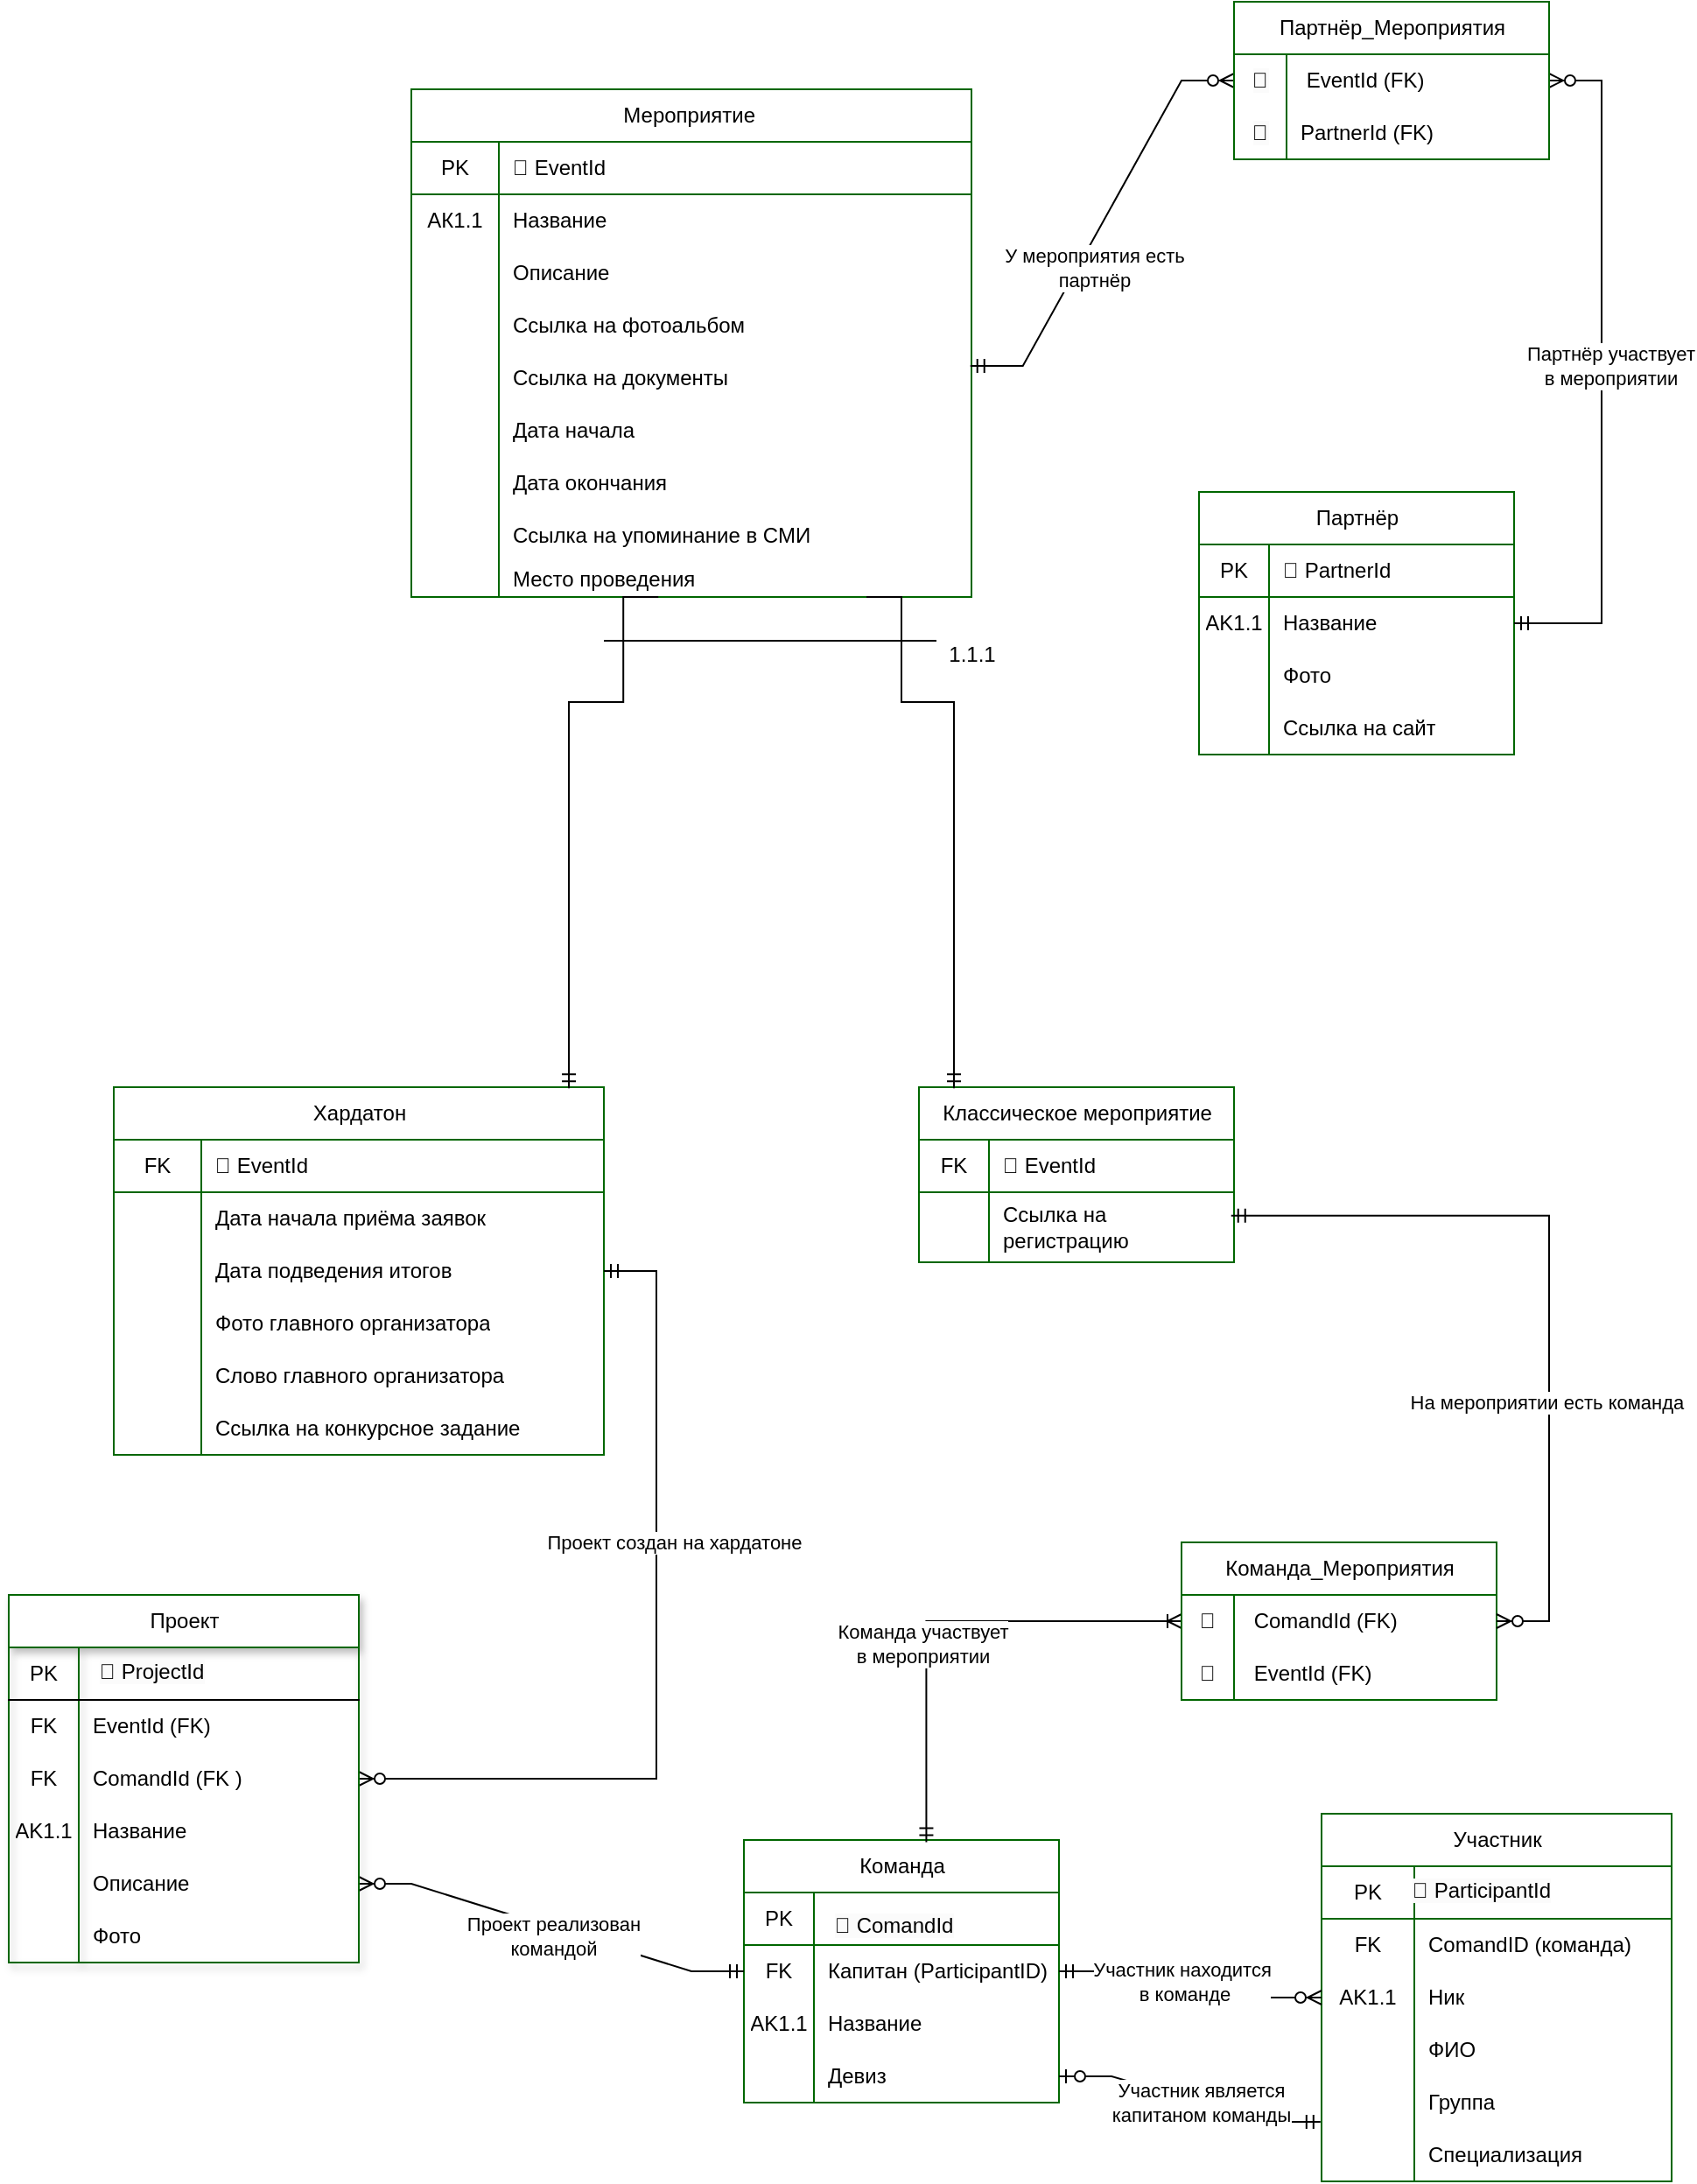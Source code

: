 <mxfile version="22.1.11" type="device">
  <diagram id="aGIFhMdzsM98lvhKbbP2" name="Rel">
    <mxGraphModel dx="2796" dy="2047" grid="1" gridSize="10" guides="1" tooltips="1" connect="1" arrows="1" fold="1" page="1" pageScale="1" pageWidth="827" pageHeight="1169" math="0" shadow="0">
      <root>
        <mxCell id="0" />
        <mxCell id="1" parent="0" />
        <mxCell id="I134rd438eyBnRnEvHKw-1" value="Мероприятие&amp;nbsp;" style="shape=table;startSize=30;container=1;collapsible=1;childLayout=tableLayout;fixedRows=1;rowLines=0;fontStyle=0;align=center;resizeLast=1;html=1;strokeColor=#006600;" parent="1" vertex="1">
          <mxGeometry x="160" y="-440" width="320" height="290" as="geometry">
            <mxRectangle x="190" y="20" width="120" height="30" as="alternateBounds" />
          </mxGeometry>
        </mxCell>
        <mxCell id="I134rd438eyBnRnEvHKw-2" value="" style="shape=tableRow;horizontal=0;startSize=0;swimlaneHead=0;swimlaneBody=0;fillColor=none;collapsible=0;dropTarget=0;points=[[0,0.5],[1,0.5]];portConstraint=eastwest;top=0;left=0;right=0;bottom=1;strokeColor=#006600;fontStyle=0" parent="I134rd438eyBnRnEvHKw-1" vertex="1">
          <mxGeometry y="30" width="320" height="30" as="geometry" />
        </mxCell>
        <mxCell id="I134rd438eyBnRnEvHKw-3" value="&lt;span style=&quot;&quot;&gt;PK&lt;/span&gt;" style="shape=partialRectangle;connectable=0;fillColor=none;top=0;left=0;bottom=0;right=0;fontStyle=0;overflow=hidden;whiteSpace=wrap;html=1;strokeColor=#006600;" parent="I134rd438eyBnRnEvHKw-2" vertex="1">
          <mxGeometry width="50" height="30" as="geometry">
            <mxRectangle width="50" height="30" as="alternateBounds" />
          </mxGeometry>
        </mxCell>
        <mxCell id="I134rd438eyBnRnEvHKw-4" value="" style="shape=partialRectangle;connectable=0;fillColor=none;top=0;left=0;bottom=0;right=0;align=left;spacingLeft=6;fontStyle=4;overflow=hidden;whiteSpace=wrap;html=1;strokeColor=#006600;" parent="I134rd438eyBnRnEvHKw-2" vertex="1">
          <mxGeometry x="50" width="270" height="30" as="geometry">
            <mxRectangle width="270" height="30" as="alternateBounds" />
          </mxGeometry>
        </mxCell>
        <mxCell id="I134rd438eyBnRnEvHKw-5" value="" style="shape=tableRow;horizontal=0;startSize=0;swimlaneHead=0;swimlaneBody=0;fillColor=none;collapsible=0;dropTarget=0;points=[[0,0.5],[1,0.5]];portConstraint=eastwest;top=0;left=0;right=0;bottom=0;strokeColor=#006600;fontStyle=0" parent="I134rd438eyBnRnEvHKw-1" vertex="1">
          <mxGeometry y="60" width="320" height="30" as="geometry" />
        </mxCell>
        <mxCell id="I134rd438eyBnRnEvHKw-6" value="АК1.1" style="shape=partialRectangle;connectable=0;fillColor=none;top=0;left=0;bottom=0;right=0;editable=1;overflow=hidden;whiteSpace=wrap;html=1;strokeColor=#006600;fontStyle=0" parent="I134rd438eyBnRnEvHKw-5" vertex="1">
          <mxGeometry width="50" height="30" as="geometry">
            <mxRectangle width="50" height="30" as="alternateBounds" />
          </mxGeometry>
        </mxCell>
        <mxCell id="I134rd438eyBnRnEvHKw-7" value="Название" style="shape=partialRectangle;connectable=0;fillColor=none;top=0;left=0;bottom=0;right=0;align=left;spacingLeft=6;overflow=hidden;whiteSpace=wrap;html=1;strokeColor=#006600;fontStyle=0" parent="I134rd438eyBnRnEvHKw-5" vertex="1">
          <mxGeometry x="50" width="270" height="30" as="geometry">
            <mxRectangle width="270" height="30" as="alternateBounds" />
          </mxGeometry>
        </mxCell>
        <mxCell id="I134rd438eyBnRnEvHKw-8" value="" style="shape=tableRow;horizontal=0;startSize=0;swimlaneHead=0;swimlaneBody=0;fillColor=none;collapsible=0;dropTarget=0;points=[[0,0.5],[1,0.5]];portConstraint=eastwest;top=0;left=0;right=0;bottom=0;strokeColor=#006600;fontStyle=0" parent="I134rd438eyBnRnEvHKw-1" vertex="1">
          <mxGeometry y="90" width="320" height="30" as="geometry" />
        </mxCell>
        <mxCell id="I134rd438eyBnRnEvHKw-9" value="" style="shape=partialRectangle;connectable=0;fillColor=none;top=0;left=0;bottom=0;right=0;editable=1;overflow=hidden;whiteSpace=wrap;html=1;strokeColor=#006600;fontStyle=0" parent="I134rd438eyBnRnEvHKw-8" vertex="1">
          <mxGeometry width="50" height="30" as="geometry">
            <mxRectangle width="50" height="30" as="alternateBounds" />
          </mxGeometry>
        </mxCell>
        <mxCell id="I134rd438eyBnRnEvHKw-10" value="Описание" style="shape=partialRectangle;connectable=0;fillColor=none;top=0;left=0;bottom=0;right=0;align=left;spacingLeft=6;overflow=hidden;whiteSpace=wrap;html=1;strokeColor=#006600;fontStyle=0" parent="I134rd438eyBnRnEvHKw-8" vertex="1">
          <mxGeometry x="50" width="270" height="30" as="geometry">
            <mxRectangle width="270" height="30" as="alternateBounds" />
          </mxGeometry>
        </mxCell>
        <mxCell id="I134rd438eyBnRnEvHKw-11" value="" style="shape=tableRow;horizontal=0;startSize=0;swimlaneHead=0;swimlaneBody=0;fillColor=none;collapsible=0;dropTarget=0;points=[[0,0.5],[1,0.5]];portConstraint=eastwest;top=0;left=0;right=0;bottom=0;strokeColor=#006600;fontStyle=0" parent="I134rd438eyBnRnEvHKw-1" vertex="1">
          <mxGeometry y="120" width="320" height="30" as="geometry" />
        </mxCell>
        <mxCell id="I134rd438eyBnRnEvHKw-12" value="" style="shape=partialRectangle;connectable=0;fillColor=none;top=0;left=0;bottom=0;right=0;editable=1;overflow=hidden;whiteSpace=wrap;html=1;strokeColor=#006600;fontStyle=0" parent="I134rd438eyBnRnEvHKw-11" vertex="1">
          <mxGeometry width="50" height="30" as="geometry">
            <mxRectangle width="50" height="30" as="alternateBounds" />
          </mxGeometry>
        </mxCell>
        <mxCell id="I134rd438eyBnRnEvHKw-13" value="Ссылка на фотоальбом" style="shape=partialRectangle;connectable=0;fillColor=none;top=0;left=0;bottom=0;right=0;align=left;spacingLeft=6;overflow=hidden;whiteSpace=wrap;html=1;strokeColor=#006600;fontStyle=0" parent="I134rd438eyBnRnEvHKw-11" vertex="1">
          <mxGeometry x="50" width="270" height="30" as="geometry">
            <mxRectangle width="270" height="30" as="alternateBounds" />
          </mxGeometry>
        </mxCell>
        <mxCell id="I134rd438eyBnRnEvHKw-93" value="" style="shape=tableRow;horizontal=0;startSize=0;swimlaneHead=0;swimlaneBody=0;fillColor=none;collapsible=0;dropTarget=0;points=[[0,0.5],[1,0.5]];portConstraint=eastwest;top=0;left=0;right=0;bottom=0;strokeColor=#006600;fontStyle=0" parent="I134rd438eyBnRnEvHKw-1" vertex="1">
          <mxGeometry y="150" width="320" height="30" as="geometry" />
        </mxCell>
        <mxCell id="I134rd438eyBnRnEvHKw-94" value="" style="shape=partialRectangle;connectable=0;fillColor=none;top=0;left=0;bottom=0;right=0;editable=1;overflow=hidden;whiteSpace=wrap;html=1;strokeColor=#006600;fontStyle=0" parent="I134rd438eyBnRnEvHKw-93" vertex="1">
          <mxGeometry width="50" height="30" as="geometry">
            <mxRectangle width="50" height="30" as="alternateBounds" />
          </mxGeometry>
        </mxCell>
        <mxCell id="I134rd438eyBnRnEvHKw-95" value="Ссылка на документы" style="shape=partialRectangle;connectable=0;fillColor=none;top=0;left=0;bottom=0;right=0;align=left;spacingLeft=6;overflow=hidden;whiteSpace=wrap;html=1;strokeColor=#006600;fontStyle=0" parent="I134rd438eyBnRnEvHKw-93" vertex="1">
          <mxGeometry x="50" width="270" height="30" as="geometry">
            <mxRectangle width="270" height="30" as="alternateBounds" />
          </mxGeometry>
        </mxCell>
        <mxCell id="I134rd438eyBnRnEvHKw-96" value="" style="shape=tableRow;horizontal=0;startSize=0;swimlaneHead=0;swimlaneBody=0;fillColor=none;collapsible=0;dropTarget=0;points=[[0,0.5],[1,0.5]];portConstraint=eastwest;top=0;left=0;right=0;bottom=0;strokeColor=#006600;fontStyle=0" parent="I134rd438eyBnRnEvHKw-1" vertex="1">
          <mxGeometry y="180" width="320" height="30" as="geometry" />
        </mxCell>
        <mxCell id="I134rd438eyBnRnEvHKw-97" value="" style="shape=partialRectangle;connectable=0;fillColor=none;top=0;left=0;bottom=0;right=0;editable=1;overflow=hidden;whiteSpace=wrap;html=1;strokeColor=#006600;fontStyle=0" parent="I134rd438eyBnRnEvHKw-96" vertex="1">
          <mxGeometry width="50" height="30" as="geometry">
            <mxRectangle width="50" height="30" as="alternateBounds" />
          </mxGeometry>
        </mxCell>
        <mxCell id="I134rd438eyBnRnEvHKw-98" value="Дата начала" style="shape=partialRectangle;connectable=0;fillColor=none;top=0;left=0;bottom=0;right=0;align=left;spacingLeft=6;overflow=hidden;whiteSpace=wrap;html=1;strokeColor=#006600;fontStyle=0" parent="I134rd438eyBnRnEvHKw-96" vertex="1">
          <mxGeometry x="50" width="270" height="30" as="geometry">
            <mxRectangle width="270" height="30" as="alternateBounds" />
          </mxGeometry>
        </mxCell>
        <mxCell id="I134rd438eyBnRnEvHKw-137" value="" style="shape=tableRow;horizontal=0;startSize=0;swimlaneHead=0;swimlaneBody=0;fillColor=none;collapsible=0;dropTarget=0;points=[[0,0.5],[1,0.5]];portConstraint=eastwest;top=0;left=0;right=0;bottom=0;strokeColor=#006600;fontStyle=0" parent="I134rd438eyBnRnEvHKw-1" vertex="1">
          <mxGeometry y="210" width="320" height="30" as="geometry" />
        </mxCell>
        <mxCell id="I134rd438eyBnRnEvHKw-138" value="" style="shape=partialRectangle;connectable=0;fillColor=none;top=0;left=0;bottom=0;right=0;editable=1;overflow=hidden;whiteSpace=wrap;html=1;strokeColor=#006600;fontStyle=0" parent="I134rd438eyBnRnEvHKw-137" vertex="1">
          <mxGeometry width="50" height="30" as="geometry">
            <mxRectangle width="50" height="30" as="alternateBounds" />
          </mxGeometry>
        </mxCell>
        <mxCell id="I134rd438eyBnRnEvHKw-139" value="Дата окончания" style="shape=partialRectangle;connectable=0;fillColor=none;top=0;left=0;bottom=0;right=0;align=left;spacingLeft=6;overflow=hidden;whiteSpace=wrap;html=1;strokeColor=#006600;fontStyle=0" parent="I134rd438eyBnRnEvHKw-137" vertex="1">
          <mxGeometry x="50" width="270" height="30" as="geometry">
            <mxRectangle width="270" height="30" as="alternateBounds" />
          </mxGeometry>
        </mxCell>
        <mxCell id="I134rd438eyBnRnEvHKw-140" value="" style="shape=tableRow;horizontal=0;startSize=0;swimlaneHead=0;swimlaneBody=0;fillColor=none;collapsible=0;dropTarget=0;points=[[0,0.5],[1,0.5]];portConstraint=eastwest;top=0;left=0;right=0;bottom=0;strokeColor=#006600;fontStyle=0" parent="I134rd438eyBnRnEvHKw-1" vertex="1">
          <mxGeometry y="240" width="320" height="30" as="geometry" />
        </mxCell>
        <mxCell id="I134rd438eyBnRnEvHKw-141" value="" style="shape=partialRectangle;connectable=0;fillColor=none;top=0;left=0;bottom=0;right=0;editable=1;overflow=hidden;whiteSpace=wrap;html=1;strokeColor=#006600;fontStyle=0" parent="I134rd438eyBnRnEvHKw-140" vertex="1">
          <mxGeometry width="50" height="30" as="geometry">
            <mxRectangle width="50" height="30" as="alternateBounds" />
          </mxGeometry>
        </mxCell>
        <mxCell id="I134rd438eyBnRnEvHKw-142" value="Ссылка на упоминание в СМИ" style="shape=partialRectangle;connectable=0;fillColor=none;top=0;left=0;bottom=0;right=0;align=left;spacingLeft=6;overflow=hidden;whiteSpace=wrap;html=1;strokeColor=#006600;fontStyle=0" parent="I134rd438eyBnRnEvHKw-140" vertex="1">
          <mxGeometry x="50" width="270" height="30" as="geometry">
            <mxRectangle width="270" height="30" as="alternateBounds" />
          </mxGeometry>
        </mxCell>
        <mxCell id="I134rd438eyBnRnEvHKw-143" value="" style="shape=tableRow;horizontal=0;startSize=0;swimlaneHead=0;swimlaneBody=0;fillColor=none;collapsible=0;dropTarget=0;points=[[0,0.5],[1,0.5]];portConstraint=eastwest;top=0;left=0;right=0;bottom=0;strokeColor=#006600;fontStyle=0" parent="I134rd438eyBnRnEvHKw-1" vertex="1">
          <mxGeometry y="270" width="320" height="20" as="geometry" />
        </mxCell>
        <mxCell id="I134rd438eyBnRnEvHKw-144" value="" style="shape=partialRectangle;connectable=0;fillColor=none;top=0;left=0;bottom=0;right=0;editable=1;overflow=hidden;whiteSpace=wrap;html=1;strokeColor=#006600;fontStyle=0" parent="I134rd438eyBnRnEvHKw-143" vertex="1">
          <mxGeometry width="50" height="20" as="geometry">
            <mxRectangle width="50" height="20" as="alternateBounds" />
          </mxGeometry>
        </mxCell>
        <mxCell id="I134rd438eyBnRnEvHKw-145" value="Место проведения" style="shape=partialRectangle;connectable=0;fillColor=none;top=0;left=0;bottom=0;right=0;align=left;spacingLeft=6;overflow=hidden;whiteSpace=wrap;html=1;strokeColor=#006600;fontStyle=0" parent="I134rd438eyBnRnEvHKw-143" vertex="1">
          <mxGeometry x="50" width="270" height="20" as="geometry">
            <mxRectangle width="270" height="20" as="alternateBounds" />
          </mxGeometry>
        </mxCell>
        <mxCell id="I134rd438eyBnRnEvHKw-14" value="Партнёр" style="shape=table;startSize=30;container=1;collapsible=1;childLayout=tableLayout;fixedRows=1;rowLines=0;fontStyle=0;align=center;resizeLast=1;html=1;strokeColor=#006600;" parent="1" vertex="1">
          <mxGeometry x="610" y="-210" width="180" height="150" as="geometry" />
        </mxCell>
        <mxCell id="I134rd438eyBnRnEvHKw-15" value="" style="shape=tableRow;horizontal=0;startSize=0;swimlaneHead=0;swimlaneBody=0;fillColor=none;collapsible=0;dropTarget=0;points=[[0,0.5],[1,0.5]];portConstraint=eastwest;top=0;left=0;right=0;bottom=1;strokeColor=#006600;fontStyle=0" parent="I134rd438eyBnRnEvHKw-14" vertex="1">
          <mxGeometry y="30" width="180" height="30" as="geometry" />
        </mxCell>
        <mxCell id="I134rd438eyBnRnEvHKw-16" value="PK" style="shape=partialRectangle;connectable=0;fillColor=none;top=0;left=0;bottom=0;right=0;fontStyle=0;overflow=hidden;whiteSpace=wrap;html=1;strokeColor=#006600;" parent="I134rd438eyBnRnEvHKw-15" vertex="1">
          <mxGeometry width="40" height="30" as="geometry">
            <mxRectangle width="40" height="30" as="alternateBounds" />
          </mxGeometry>
        </mxCell>
        <mxCell id="I134rd438eyBnRnEvHKw-17" value="" style="shape=partialRectangle;connectable=0;fillColor=none;top=0;left=0;bottom=0;right=0;align=left;spacingLeft=6;fontStyle=4;overflow=hidden;whiteSpace=wrap;html=1;strokeColor=#006600;" parent="I134rd438eyBnRnEvHKw-15" vertex="1">
          <mxGeometry x="40" width="140" height="30" as="geometry">
            <mxRectangle width="140" height="30" as="alternateBounds" />
          </mxGeometry>
        </mxCell>
        <mxCell id="I134rd438eyBnRnEvHKw-18" value="" style="shape=tableRow;horizontal=0;startSize=0;swimlaneHead=0;swimlaneBody=0;fillColor=none;collapsible=0;dropTarget=0;points=[[0,0.5],[1,0.5]];portConstraint=eastwest;top=0;left=0;right=0;bottom=0;strokeColor=#006600;fontStyle=0" parent="I134rd438eyBnRnEvHKw-14" vertex="1">
          <mxGeometry y="60" width="180" height="30" as="geometry" />
        </mxCell>
        <mxCell id="I134rd438eyBnRnEvHKw-19" value="AK1.1" style="shape=partialRectangle;connectable=0;fillColor=none;top=0;left=0;bottom=0;right=0;editable=1;overflow=hidden;whiteSpace=wrap;html=1;strokeColor=#006600;fontStyle=0" parent="I134rd438eyBnRnEvHKw-18" vertex="1">
          <mxGeometry width="40" height="30" as="geometry">
            <mxRectangle width="40" height="30" as="alternateBounds" />
          </mxGeometry>
        </mxCell>
        <mxCell id="I134rd438eyBnRnEvHKw-20" value="Название" style="shape=partialRectangle;connectable=0;fillColor=none;top=0;left=0;bottom=0;right=0;align=left;spacingLeft=6;overflow=hidden;whiteSpace=wrap;html=1;strokeColor=#006600;fontStyle=0" parent="I134rd438eyBnRnEvHKw-18" vertex="1">
          <mxGeometry x="40" width="140" height="30" as="geometry">
            <mxRectangle width="140" height="30" as="alternateBounds" />
          </mxGeometry>
        </mxCell>
        <mxCell id="I134rd438eyBnRnEvHKw-21" value="" style="shape=tableRow;horizontal=0;startSize=0;swimlaneHead=0;swimlaneBody=0;fillColor=none;collapsible=0;dropTarget=0;points=[[0,0.5],[1,0.5]];portConstraint=eastwest;top=0;left=0;right=0;bottom=0;strokeColor=#006600;fontStyle=0" parent="I134rd438eyBnRnEvHKw-14" vertex="1">
          <mxGeometry y="90" width="180" height="30" as="geometry" />
        </mxCell>
        <mxCell id="I134rd438eyBnRnEvHKw-22" value="" style="shape=partialRectangle;connectable=0;fillColor=none;top=0;left=0;bottom=0;right=0;editable=1;overflow=hidden;whiteSpace=wrap;html=1;strokeColor=#006600;fontStyle=0" parent="I134rd438eyBnRnEvHKw-21" vertex="1">
          <mxGeometry width="40" height="30" as="geometry">
            <mxRectangle width="40" height="30" as="alternateBounds" />
          </mxGeometry>
        </mxCell>
        <mxCell id="I134rd438eyBnRnEvHKw-23" value="Фото" style="shape=partialRectangle;connectable=0;fillColor=none;top=0;left=0;bottom=0;right=0;align=left;spacingLeft=6;overflow=hidden;whiteSpace=wrap;html=1;strokeColor=#006600;fontStyle=0" parent="I134rd438eyBnRnEvHKw-21" vertex="1">
          <mxGeometry x="40" width="140" height="30" as="geometry">
            <mxRectangle width="140" height="30" as="alternateBounds" />
          </mxGeometry>
        </mxCell>
        <mxCell id="I134rd438eyBnRnEvHKw-24" value="" style="shape=tableRow;horizontal=0;startSize=0;swimlaneHead=0;swimlaneBody=0;fillColor=none;collapsible=0;dropTarget=0;points=[[0,0.5],[1,0.5]];portConstraint=eastwest;top=0;left=0;right=0;bottom=0;strokeColor=#006600;fontStyle=0" parent="I134rd438eyBnRnEvHKw-14" vertex="1">
          <mxGeometry y="120" width="180" height="30" as="geometry" />
        </mxCell>
        <mxCell id="I134rd438eyBnRnEvHKw-25" value="" style="shape=partialRectangle;connectable=0;fillColor=none;top=0;left=0;bottom=0;right=0;editable=1;overflow=hidden;whiteSpace=wrap;html=1;strokeColor=#006600;fontStyle=0" parent="I134rd438eyBnRnEvHKw-24" vertex="1">
          <mxGeometry width="40" height="30" as="geometry">
            <mxRectangle width="40" height="30" as="alternateBounds" />
          </mxGeometry>
        </mxCell>
        <mxCell id="I134rd438eyBnRnEvHKw-26" value="Ссылка на сайт" style="shape=partialRectangle;connectable=0;fillColor=none;top=0;left=0;bottom=0;right=0;align=left;spacingLeft=6;overflow=hidden;whiteSpace=wrap;html=1;strokeColor=#006600;fontStyle=0" parent="I134rd438eyBnRnEvHKw-24" vertex="1">
          <mxGeometry x="40" width="140" height="30" as="geometry">
            <mxRectangle width="140" height="30" as="alternateBounds" />
          </mxGeometry>
        </mxCell>
        <mxCell id="I134rd438eyBnRnEvHKw-27" value="Хардатон" style="shape=table;startSize=30;container=1;collapsible=1;childLayout=tableLayout;fixedRows=1;rowLines=0;fontStyle=0;align=center;resizeLast=1;html=1;strokeColor=#006600;" parent="1" vertex="1">
          <mxGeometry x="-10" y="130" width="280" height="210" as="geometry" />
        </mxCell>
        <mxCell id="I134rd438eyBnRnEvHKw-28" value="" style="shape=tableRow;horizontal=0;startSize=0;swimlaneHead=0;swimlaneBody=0;fillColor=none;collapsible=0;dropTarget=0;points=[[0,0.5],[1,0.5]];portConstraint=eastwest;top=0;left=0;right=0;bottom=1;strokeColor=#006600;fontStyle=0" parent="I134rd438eyBnRnEvHKw-27" vertex="1">
          <mxGeometry y="30" width="280" height="30" as="geometry" />
        </mxCell>
        <mxCell id="I134rd438eyBnRnEvHKw-29" value="FK" style="shape=partialRectangle;connectable=0;fillColor=none;top=0;left=0;bottom=0;right=0;fontStyle=0;overflow=hidden;whiteSpace=wrap;html=1;strokeColor=#006600;" parent="I134rd438eyBnRnEvHKw-28" vertex="1">
          <mxGeometry width="50" height="30" as="geometry">
            <mxRectangle width="50" height="30" as="alternateBounds" />
          </mxGeometry>
        </mxCell>
        <mxCell id="I134rd438eyBnRnEvHKw-30" value="" style="shape=partialRectangle;connectable=0;fillColor=none;top=0;left=0;bottom=0;right=0;align=left;spacingLeft=6;fontStyle=4;overflow=hidden;whiteSpace=wrap;html=1;strokeColor=#006600;" parent="I134rd438eyBnRnEvHKw-28" vertex="1">
          <mxGeometry x="50" width="230" height="30" as="geometry">
            <mxRectangle width="230" height="30" as="alternateBounds" />
          </mxGeometry>
        </mxCell>
        <mxCell id="I134rd438eyBnRnEvHKw-34" value="" style="shape=tableRow;horizontal=0;startSize=0;swimlaneHead=0;swimlaneBody=0;fillColor=none;collapsible=0;dropTarget=0;points=[[0,0.5],[1,0.5]];portConstraint=eastwest;top=0;left=0;right=0;bottom=0;strokeColor=#006600;fontStyle=0" parent="I134rd438eyBnRnEvHKw-27" vertex="1">
          <mxGeometry y="60" width="280" height="30" as="geometry" />
        </mxCell>
        <mxCell id="I134rd438eyBnRnEvHKw-35" value="" style="shape=partialRectangle;connectable=0;fillColor=none;top=0;left=0;bottom=0;right=0;editable=1;overflow=hidden;whiteSpace=wrap;html=1;strokeColor=#006600;fontStyle=0" parent="I134rd438eyBnRnEvHKw-34" vertex="1">
          <mxGeometry width="50" height="30" as="geometry">
            <mxRectangle width="50" height="30" as="alternateBounds" />
          </mxGeometry>
        </mxCell>
        <mxCell id="I134rd438eyBnRnEvHKw-36" value="Дата начала приёма заявок" style="shape=partialRectangle;connectable=0;fillColor=none;top=0;left=0;bottom=0;right=0;align=left;spacingLeft=6;overflow=hidden;whiteSpace=wrap;html=1;strokeColor=#006600;fontStyle=0" parent="I134rd438eyBnRnEvHKw-34" vertex="1">
          <mxGeometry x="50" width="230" height="30" as="geometry">
            <mxRectangle width="230" height="30" as="alternateBounds" />
          </mxGeometry>
        </mxCell>
        <mxCell id="I134rd438eyBnRnEvHKw-37" value="" style="shape=tableRow;horizontal=0;startSize=0;swimlaneHead=0;swimlaneBody=0;fillColor=none;collapsible=0;dropTarget=0;points=[[0,0.5],[1,0.5]];portConstraint=eastwest;top=0;left=0;right=0;bottom=0;strokeColor=#006600;fontStyle=0" parent="I134rd438eyBnRnEvHKw-27" vertex="1">
          <mxGeometry y="90" width="280" height="30" as="geometry" />
        </mxCell>
        <mxCell id="I134rd438eyBnRnEvHKw-38" value="" style="shape=partialRectangle;connectable=0;fillColor=none;top=0;left=0;bottom=0;right=0;editable=1;overflow=hidden;whiteSpace=wrap;html=1;strokeColor=#006600;fontStyle=0" parent="I134rd438eyBnRnEvHKw-37" vertex="1">
          <mxGeometry width="50" height="30" as="geometry">
            <mxRectangle width="50" height="30" as="alternateBounds" />
          </mxGeometry>
        </mxCell>
        <mxCell id="I134rd438eyBnRnEvHKw-39" value="Дата подведения итогов" style="shape=partialRectangle;connectable=0;fillColor=none;top=0;left=0;bottom=0;right=0;align=left;spacingLeft=6;overflow=hidden;whiteSpace=wrap;html=1;strokeColor=#006600;fontStyle=0" parent="I134rd438eyBnRnEvHKw-37" vertex="1">
          <mxGeometry x="50" width="230" height="30" as="geometry">
            <mxRectangle width="230" height="30" as="alternateBounds" />
          </mxGeometry>
        </mxCell>
        <mxCell id="I134rd438eyBnRnEvHKw-146" value="" style="shape=tableRow;horizontal=0;startSize=0;swimlaneHead=0;swimlaneBody=0;fillColor=none;collapsible=0;dropTarget=0;points=[[0,0.5],[1,0.5]];portConstraint=eastwest;top=0;left=0;right=0;bottom=0;strokeColor=#006600;fontStyle=0" parent="I134rd438eyBnRnEvHKw-27" vertex="1">
          <mxGeometry y="120" width="280" height="30" as="geometry" />
        </mxCell>
        <mxCell id="I134rd438eyBnRnEvHKw-147" value="" style="shape=partialRectangle;connectable=0;fillColor=none;top=0;left=0;bottom=0;right=0;editable=1;overflow=hidden;whiteSpace=wrap;html=1;strokeColor=#006600;fontStyle=0" parent="I134rd438eyBnRnEvHKw-146" vertex="1">
          <mxGeometry width="50" height="30" as="geometry">
            <mxRectangle width="50" height="30" as="alternateBounds" />
          </mxGeometry>
        </mxCell>
        <mxCell id="I134rd438eyBnRnEvHKw-148" value="Фото главного организатора" style="shape=partialRectangle;connectable=0;fillColor=none;top=0;left=0;bottom=0;right=0;align=left;spacingLeft=6;overflow=hidden;whiteSpace=wrap;html=1;strokeColor=#006600;fontStyle=0" parent="I134rd438eyBnRnEvHKw-146" vertex="1">
          <mxGeometry x="50" width="230" height="30" as="geometry">
            <mxRectangle width="230" height="30" as="alternateBounds" />
          </mxGeometry>
        </mxCell>
        <mxCell id="I134rd438eyBnRnEvHKw-149" value="" style="shape=tableRow;horizontal=0;startSize=0;swimlaneHead=0;swimlaneBody=0;fillColor=none;collapsible=0;dropTarget=0;points=[[0,0.5],[1,0.5]];portConstraint=eastwest;top=0;left=0;right=0;bottom=0;strokeColor=#006600;fontStyle=0" parent="I134rd438eyBnRnEvHKw-27" vertex="1">
          <mxGeometry y="150" width="280" height="30" as="geometry" />
        </mxCell>
        <mxCell id="I134rd438eyBnRnEvHKw-150" value="" style="shape=partialRectangle;connectable=0;fillColor=none;top=0;left=0;bottom=0;right=0;editable=1;overflow=hidden;whiteSpace=wrap;html=1;strokeColor=#006600;fontStyle=0" parent="I134rd438eyBnRnEvHKw-149" vertex="1">
          <mxGeometry width="50" height="30" as="geometry">
            <mxRectangle width="50" height="30" as="alternateBounds" />
          </mxGeometry>
        </mxCell>
        <mxCell id="I134rd438eyBnRnEvHKw-151" value="Слово главного организатора" style="shape=partialRectangle;connectable=0;fillColor=none;top=0;left=0;bottom=0;right=0;align=left;spacingLeft=6;overflow=hidden;whiteSpace=wrap;html=1;strokeColor=#006600;fontStyle=0" parent="I134rd438eyBnRnEvHKw-149" vertex="1">
          <mxGeometry x="50" width="230" height="30" as="geometry">
            <mxRectangle width="230" height="30" as="alternateBounds" />
          </mxGeometry>
        </mxCell>
        <mxCell id="I134rd438eyBnRnEvHKw-171" value="" style="shape=tableRow;horizontal=0;startSize=0;swimlaneHead=0;swimlaneBody=0;fillColor=none;collapsible=0;dropTarget=0;points=[[0,0.5],[1,0.5]];portConstraint=eastwest;top=0;left=0;right=0;bottom=0;strokeColor=#006600;fontStyle=0" parent="I134rd438eyBnRnEvHKw-27" vertex="1">
          <mxGeometry y="180" width="280" height="30" as="geometry" />
        </mxCell>
        <mxCell id="I134rd438eyBnRnEvHKw-172" value="" style="shape=partialRectangle;connectable=0;fillColor=none;top=0;left=0;bottom=0;right=0;editable=1;overflow=hidden;whiteSpace=wrap;html=1;strokeColor=#006600;fontStyle=0" parent="I134rd438eyBnRnEvHKw-171" vertex="1">
          <mxGeometry width="50" height="30" as="geometry">
            <mxRectangle width="50" height="30" as="alternateBounds" />
          </mxGeometry>
        </mxCell>
        <mxCell id="I134rd438eyBnRnEvHKw-173" value="Ссылка на конкурсное задание&amp;nbsp;" style="shape=partialRectangle;connectable=0;fillColor=none;top=0;left=0;bottom=0;right=0;align=left;spacingLeft=6;overflow=hidden;whiteSpace=wrap;html=1;strokeColor=#006600;fontStyle=0" parent="I134rd438eyBnRnEvHKw-171" vertex="1">
          <mxGeometry x="50" width="230" height="30" as="geometry">
            <mxRectangle width="230" height="30" as="alternateBounds" />
          </mxGeometry>
        </mxCell>
        <mxCell id="I134rd438eyBnRnEvHKw-53" value="Команда" style="shape=table;startSize=30;container=1;collapsible=1;childLayout=tableLayout;fixedRows=1;rowLines=0;fontStyle=0;align=center;resizeLast=1;html=1;strokeColor=#006600;" parent="1" vertex="1">
          <mxGeometry x="350" y="560" width="180" height="150" as="geometry" />
        </mxCell>
        <mxCell id="I134rd438eyBnRnEvHKw-54" value="" style="shape=tableRow;horizontal=0;startSize=0;swimlaneHead=0;swimlaneBody=0;fillColor=none;collapsible=0;dropTarget=0;points=[[0,0.5],[1,0.5]];portConstraint=eastwest;top=0;left=0;right=0;bottom=1;strokeColor=#006600;fontStyle=0" parent="I134rd438eyBnRnEvHKw-53" vertex="1">
          <mxGeometry y="30" width="180" height="30" as="geometry" />
        </mxCell>
        <mxCell id="I134rd438eyBnRnEvHKw-55" value="PK" style="shape=partialRectangle;connectable=0;fillColor=none;top=0;left=0;bottom=0;right=0;fontStyle=0;overflow=hidden;whiteSpace=wrap;html=1;strokeColor=#006600;" parent="I134rd438eyBnRnEvHKw-54" vertex="1">
          <mxGeometry width="40" height="30" as="geometry">
            <mxRectangle width="40" height="30" as="alternateBounds" />
          </mxGeometry>
        </mxCell>
        <mxCell id="I134rd438eyBnRnEvHKw-56" value="" style="shape=partialRectangle;connectable=0;fillColor=none;top=0;left=0;bottom=0;right=0;align=left;spacingLeft=6;fontStyle=4;overflow=hidden;whiteSpace=wrap;html=1;strokeColor=#006600;" parent="I134rd438eyBnRnEvHKw-54" vertex="1">
          <mxGeometry x="40" width="140" height="30" as="geometry">
            <mxRectangle width="140" height="30" as="alternateBounds" />
          </mxGeometry>
        </mxCell>
        <mxCell id="I134rd438eyBnRnEvHKw-60" value="" style="shape=tableRow;horizontal=0;startSize=0;swimlaneHead=0;swimlaneBody=0;fillColor=none;collapsible=0;dropTarget=0;points=[[0,0.5],[1,0.5]];portConstraint=eastwest;top=0;left=0;right=0;bottom=0;strokeColor=#006600;fontStyle=0" parent="I134rd438eyBnRnEvHKw-53" vertex="1">
          <mxGeometry y="60" width="180" height="30" as="geometry" />
        </mxCell>
        <mxCell id="I134rd438eyBnRnEvHKw-61" value="&lt;span&gt;FK&lt;/span&gt;" style="shape=partialRectangle;connectable=0;fillColor=none;top=0;left=0;bottom=0;right=0;editable=1;overflow=hidden;whiteSpace=wrap;html=1;strokeColor=#006600;fontStyle=0" parent="I134rd438eyBnRnEvHKw-60" vertex="1">
          <mxGeometry width="40" height="30" as="geometry">
            <mxRectangle width="40" height="30" as="alternateBounds" />
          </mxGeometry>
        </mxCell>
        <mxCell id="I134rd438eyBnRnEvHKw-62" value="Капитан (ParticipantID)" style="shape=partialRectangle;connectable=0;fillColor=none;top=0;left=0;bottom=0;right=0;align=left;spacingLeft=6;overflow=hidden;whiteSpace=wrap;html=1;strokeColor=#006600;fontStyle=0" parent="I134rd438eyBnRnEvHKw-60" vertex="1">
          <mxGeometry x="40" width="140" height="30" as="geometry">
            <mxRectangle width="140" height="30" as="alternateBounds" />
          </mxGeometry>
        </mxCell>
        <mxCell id="I134rd438eyBnRnEvHKw-57" value="" style="shape=tableRow;horizontal=0;startSize=0;swimlaneHead=0;swimlaneBody=0;fillColor=none;collapsible=0;dropTarget=0;points=[[0,0.5],[1,0.5]];portConstraint=eastwest;top=0;left=0;right=0;bottom=0;strokeColor=#006600;fontStyle=0" parent="I134rd438eyBnRnEvHKw-53" vertex="1">
          <mxGeometry y="90" width="180" height="30" as="geometry" />
        </mxCell>
        <mxCell id="I134rd438eyBnRnEvHKw-58" value="AK1.1" style="shape=partialRectangle;connectable=0;fillColor=none;top=0;left=0;bottom=0;right=0;editable=1;overflow=hidden;whiteSpace=wrap;html=1;strokeColor=#006600;fontStyle=0" parent="I134rd438eyBnRnEvHKw-57" vertex="1">
          <mxGeometry width="40" height="30" as="geometry">
            <mxRectangle width="40" height="30" as="alternateBounds" />
          </mxGeometry>
        </mxCell>
        <mxCell id="I134rd438eyBnRnEvHKw-59" value="Название" style="shape=partialRectangle;connectable=0;fillColor=none;top=0;left=0;bottom=0;right=0;align=left;spacingLeft=6;overflow=hidden;whiteSpace=wrap;html=1;strokeColor=#006600;fontStyle=0" parent="I134rd438eyBnRnEvHKw-57" vertex="1">
          <mxGeometry x="40" width="140" height="30" as="geometry">
            <mxRectangle width="140" height="30" as="alternateBounds" />
          </mxGeometry>
        </mxCell>
        <mxCell id="I134rd438eyBnRnEvHKw-63" value="" style="shape=tableRow;horizontal=0;startSize=0;swimlaneHead=0;swimlaneBody=0;fillColor=none;collapsible=0;dropTarget=0;points=[[0,0.5],[1,0.5]];portConstraint=eastwest;top=0;left=0;right=0;bottom=0;strokeColor=#006600;fontStyle=0" parent="I134rd438eyBnRnEvHKw-53" vertex="1">
          <mxGeometry y="120" width="180" height="30" as="geometry" />
        </mxCell>
        <mxCell id="I134rd438eyBnRnEvHKw-64" value="" style="shape=partialRectangle;connectable=0;fillColor=none;top=0;left=0;bottom=0;right=0;editable=1;overflow=hidden;whiteSpace=wrap;html=1;strokeColor=#006600;fontStyle=0" parent="I134rd438eyBnRnEvHKw-63" vertex="1">
          <mxGeometry width="40" height="30" as="geometry">
            <mxRectangle width="40" height="30" as="alternateBounds" />
          </mxGeometry>
        </mxCell>
        <mxCell id="I134rd438eyBnRnEvHKw-65" value="Девиз" style="shape=partialRectangle;connectable=0;fillColor=none;top=0;left=0;bottom=0;right=0;align=left;spacingLeft=6;overflow=hidden;whiteSpace=wrap;html=1;strokeColor=#006600;fontStyle=0" parent="I134rd438eyBnRnEvHKw-63" vertex="1">
          <mxGeometry x="40" width="140" height="30" as="geometry">
            <mxRectangle width="140" height="30" as="alternateBounds" />
          </mxGeometry>
        </mxCell>
        <mxCell id="I134rd438eyBnRnEvHKw-66" value="Участник" style="shape=table;startSize=30;container=1;collapsible=1;childLayout=tableLayout;fixedRows=1;rowLines=0;fontStyle=0;align=center;resizeLast=1;html=1;strokeColor=#006600;" parent="1" vertex="1">
          <mxGeometry x="680" y="545" width="200" height="210" as="geometry" />
        </mxCell>
        <mxCell id="I134rd438eyBnRnEvHKw-67" value="" style="shape=tableRow;horizontal=0;startSize=0;swimlaneHead=0;swimlaneBody=0;fillColor=none;collapsible=0;dropTarget=0;points=[[0,0.5],[1,0.5]];portConstraint=eastwest;top=0;left=0;right=0;bottom=1;strokeColor=#006600;fontStyle=0" parent="I134rd438eyBnRnEvHKw-66" vertex="1">
          <mxGeometry y="30" width="200" height="30" as="geometry" />
        </mxCell>
        <mxCell id="I134rd438eyBnRnEvHKw-68" value="PK" style="shape=partialRectangle;connectable=0;fillColor=none;top=0;left=0;bottom=0;right=0;fontStyle=0;overflow=hidden;whiteSpace=wrap;html=1;strokeColor=#006600;" parent="I134rd438eyBnRnEvHKw-67" vertex="1">
          <mxGeometry width="53" height="30" as="geometry">
            <mxRectangle width="53" height="30" as="alternateBounds" />
          </mxGeometry>
        </mxCell>
        <mxCell id="I134rd438eyBnRnEvHKw-69" value="" style="shape=partialRectangle;connectable=0;fillColor=none;top=0;left=0;bottom=0;right=0;align=left;spacingLeft=6;fontStyle=4;overflow=hidden;whiteSpace=wrap;html=1;strokeColor=#006600;" parent="I134rd438eyBnRnEvHKw-67" vertex="1">
          <mxGeometry x="53" width="147" height="30" as="geometry">
            <mxRectangle width="147" height="30" as="alternateBounds" />
          </mxGeometry>
        </mxCell>
        <mxCell id="I134rd438eyBnRnEvHKw-70" value="" style="shape=tableRow;horizontal=0;startSize=0;swimlaneHead=0;swimlaneBody=0;fillColor=none;collapsible=0;dropTarget=0;points=[[0,0.5],[1,0.5]];portConstraint=eastwest;top=0;left=0;right=0;bottom=0;strokeColor=#006600;fontStyle=0" parent="I134rd438eyBnRnEvHKw-66" vertex="1">
          <mxGeometry y="60" width="200" height="30" as="geometry" />
        </mxCell>
        <mxCell id="I134rd438eyBnRnEvHKw-71" value="&lt;span&gt;FK&lt;/span&gt;" style="shape=partialRectangle;connectable=0;fillColor=none;top=0;left=0;bottom=0;right=0;editable=1;overflow=hidden;whiteSpace=wrap;html=1;strokeColor=#006600;fontStyle=0" parent="I134rd438eyBnRnEvHKw-70" vertex="1">
          <mxGeometry width="53" height="30" as="geometry">
            <mxRectangle width="53" height="30" as="alternateBounds" />
          </mxGeometry>
        </mxCell>
        <mxCell id="I134rd438eyBnRnEvHKw-72" value="ComandID (команда)" style="shape=partialRectangle;connectable=0;fillColor=none;top=0;left=0;bottom=0;right=0;align=left;spacingLeft=6;overflow=hidden;whiteSpace=wrap;html=1;strokeColor=#006600;fontStyle=0" parent="I134rd438eyBnRnEvHKw-70" vertex="1">
          <mxGeometry x="53" width="147" height="30" as="geometry">
            <mxRectangle width="147" height="30" as="alternateBounds" />
          </mxGeometry>
        </mxCell>
        <mxCell id="I134rd438eyBnRnEvHKw-228" value="" style="shape=tableRow;horizontal=0;startSize=0;swimlaneHead=0;swimlaneBody=0;fillColor=none;collapsible=0;dropTarget=0;points=[[0,0.5],[1,0.5]];portConstraint=eastwest;top=0;left=0;right=0;bottom=0;strokeColor=#006600;fontStyle=0" parent="I134rd438eyBnRnEvHKw-66" vertex="1">
          <mxGeometry y="90" width="200" height="30" as="geometry" />
        </mxCell>
        <mxCell id="I134rd438eyBnRnEvHKw-229" value="AK1.1" style="shape=partialRectangle;connectable=0;fillColor=none;top=0;left=0;bottom=0;right=0;editable=1;overflow=hidden;whiteSpace=wrap;html=1;strokeColor=#006600;fontStyle=0" parent="I134rd438eyBnRnEvHKw-228" vertex="1">
          <mxGeometry width="53" height="30" as="geometry">
            <mxRectangle width="53" height="30" as="alternateBounds" />
          </mxGeometry>
        </mxCell>
        <mxCell id="I134rd438eyBnRnEvHKw-230" value="Ник" style="shape=partialRectangle;connectable=0;fillColor=none;top=0;left=0;bottom=0;right=0;align=left;spacingLeft=6;overflow=hidden;whiteSpace=wrap;html=1;strokeColor=#006600;fontStyle=0" parent="I134rd438eyBnRnEvHKw-228" vertex="1">
          <mxGeometry x="53" width="147" height="30" as="geometry">
            <mxRectangle width="147" height="30" as="alternateBounds" />
          </mxGeometry>
        </mxCell>
        <mxCell id="I134rd438eyBnRnEvHKw-73" value="" style="shape=tableRow;horizontal=0;startSize=0;swimlaneHead=0;swimlaneBody=0;fillColor=none;collapsible=0;dropTarget=0;points=[[0,0.5],[1,0.5]];portConstraint=eastwest;top=0;left=0;right=0;bottom=0;strokeColor=#006600;fontStyle=0" parent="I134rd438eyBnRnEvHKw-66" vertex="1">
          <mxGeometry y="120" width="200" height="30" as="geometry" />
        </mxCell>
        <mxCell id="I134rd438eyBnRnEvHKw-74" value="" style="shape=partialRectangle;connectable=0;fillColor=none;top=0;left=0;bottom=0;right=0;editable=1;overflow=hidden;whiteSpace=wrap;html=1;strokeColor=#006600;fontStyle=0" parent="I134rd438eyBnRnEvHKw-73" vertex="1">
          <mxGeometry width="53" height="30" as="geometry">
            <mxRectangle width="53" height="30" as="alternateBounds" />
          </mxGeometry>
        </mxCell>
        <mxCell id="I134rd438eyBnRnEvHKw-75" value="ФИО" style="shape=partialRectangle;connectable=0;fillColor=none;top=0;left=0;bottom=0;right=0;align=left;spacingLeft=6;overflow=hidden;whiteSpace=wrap;html=1;strokeColor=#006600;fontStyle=0" parent="I134rd438eyBnRnEvHKw-73" vertex="1">
          <mxGeometry x="53" width="147" height="30" as="geometry">
            <mxRectangle width="147" height="30" as="alternateBounds" />
          </mxGeometry>
        </mxCell>
        <mxCell id="I134rd438eyBnRnEvHKw-76" value="" style="shape=tableRow;horizontal=0;startSize=0;swimlaneHead=0;swimlaneBody=0;fillColor=none;collapsible=0;dropTarget=0;points=[[0,0.5],[1,0.5]];portConstraint=eastwest;top=0;left=0;right=0;bottom=0;strokeColor=#006600;fontStyle=0" parent="I134rd438eyBnRnEvHKw-66" vertex="1">
          <mxGeometry y="150" width="200" height="30" as="geometry" />
        </mxCell>
        <mxCell id="I134rd438eyBnRnEvHKw-77" value="" style="shape=partialRectangle;connectable=0;fillColor=none;top=0;left=0;bottom=0;right=0;editable=1;overflow=hidden;whiteSpace=wrap;html=1;strokeColor=#006600;fontStyle=0" parent="I134rd438eyBnRnEvHKw-76" vertex="1">
          <mxGeometry width="53" height="30" as="geometry">
            <mxRectangle width="53" height="30" as="alternateBounds" />
          </mxGeometry>
        </mxCell>
        <mxCell id="I134rd438eyBnRnEvHKw-78" value="Группа" style="shape=partialRectangle;connectable=0;fillColor=none;top=0;left=0;bottom=0;right=0;align=left;spacingLeft=6;overflow=hidden;whiteSpace=wrap;html=1;strokeColor=#006600;fontStyle=0" parent="I134rd438eyBnRnEvHKw-76" vertex="1">
          <mxGeometry x="53" width="147" height="30" as="geometry">
            <mxRectangle width="147" height="30" as="alternateBounds" />
          </mxGeometry>
        </mxCell>
        <mxCell id="I134rd438eyBnRnEvHKw-177" value="" style="shape=tableRow;horizontal=0;startSize=0;swimlaneHead=0;swimlaneBody=0;fillColor=none;collapsible=0;dropTarget=0;points=[[0,0.5],[1,0.5]];portConstraint=eastwest;top=0;left=0;right=0;bottom=0;strokeColor=#006600;fontStyle=0" parent="I134rd438eyBnRnEvHKw-66" vertex="1">
          <mxGeometry y="180" width="200" height="30" as="geometry" />
        </mxCell>
        <mxCell id="I134rd438eyBnRnEvHKw-178" value="" style="shape=partialRectangle;connectable=0;fillColor=none;top=0;left=0;bottom=0;right=0;editable=1;overflow=hidden;whiteSpace=wrap;html=1;strokeColor=#006600;fontStyle=0" parent="I134rd438eyBnRnEvHKw-177" vertex="1">
          <mxGeometry width="53" height="30" as="geometry">
            <mxRectangle width="53" height="30" as="alternateBounds" />
          </mxGeometry>
        </mxCell>
        <mxCell id="I134rd438eyBnRnEvHKw-179" value="Специализация" style="shape=partialRectangle;connectable=0;fillColor=none;top=0;left=0;bottom=0;right=0;align=left;spacingLeft=6;overflow=hidden;whiteSpace=wrap;html=1;strokeColor=#006600;fontStyle=0" parent="I134rd438eyBnRnEvHKw-177" vertex="1">
          <mxGeometry x="53" width="147" height="30" as="geometry">
            <mxRectangle width="147" height="30" as="alternateBounds" />
          </mxGeometry>
        </mxCell>
        <mxCell id="I134rd438eyBnRnEvHKw-40" value="Классическое мероприятие" style="shape=table;startSize=30;container=1;collapsible=1;childLayout=tableLayout;fixedRows=1;rowLines=0;fontStyle=0;align=center;resizeLast=1;html=1;strokeColor=#006600;" parent="1" vertex="1">
          <mxGeometry x="450" y="130" width="180" height="100" as="geometry" />
        </mxCell>
        <mxCell id="I134rd438eyBnRnEvHKw-41" value="" style="shape=tableRow;horizontal=0;startSize=0;swimlaneHead=0;swimlaneBody=0;fillColor=none;collapsible=0;dropTarget=0;points=[[0,0.5],[1,0.5]];portConstraint=eastwest;top=0;left=0;right=0;bottom=1;strokeColor=#006600;fontStyle=0" parent="I134rd438eyBnRnEvHKw-40" vertex="1">
          <mxGeometry y="30" width="180" height="30" as="geometry" />
        </mxCell>
        <mxCell id="I134rd438eyBnRnEvHKw-42" value="FK" style="shape=partialRectangle;connectable=0;fillColor=none;top=0;left=0;bottom=0;right=0;fontStyle=0;overflow=hidden;whiteSpace=wrap;html=1;strokeColor=#006600;" parent="I134rd438eyBnRnEvHKw-41" vertex="1">
          <mxGeometry width="40" height="30" as="geometry">
            <mxRectangle width="40" height="30" as="alternateBounds" />
          </mxGeometry>
        </mxCell>
        <mxCell id="I134rd438eyBnRnEvHKw-43" value="" style="shape=partialRectangle;connectable=0;fillColor=none;top=0;left=0;bottom=0;right=0;align=left;spacingLeft=6;fontStyle=4;overflow=hidden;whiteSpace=wrap;html=1;strokeColor=#006600;" parent="I134rd438eyBnRnEvHKw-41" vertex="1">
          <mxGeometry x="40" width="140" height="30" as="geometry">
            <mxRectangle width="140" height="30" as="alternateBounds" />
          </mxGeometry>
        </mxCell>
        <mxCell id="I134rd438eyBnRnEvHKw-47" value="" style="shape=tableRow;horizontal=0;startSize=0;swimlaneHead=0;swimlaneBody=0;fillColor=none;collapsible=0;dropTarget=0;points=[[0,0.5],[1,0.5]];portConstraint=eastwest;top=0;left=0;right=0;bottom=0;strokeColor=#006600;fontStyle=0" parent="I134rd438eyBnRnEvHKw-40" vertex="1">
          <mxGeometry y="60" width="180" height="40" as="geometry" />
        </mxCell>
        <mxCell id="I134rd438eyBnRnEvHKw-48" value="" style="shape=partialRectangle;connectable=0;fillColor=none;top=0;left=0;bottom=0;right=0;editable=1;overflow=hidden;whiteSpace=wrap;html=1;strokeColor=#006600;fontStyle=0" parent="I134rd438eyBnRnEvHKw-47" vertex="1">
          <mxGeometry width="40" height="40" as="geometry">
            <mxRectangle width="40" height="40" as="alternateBounds" />
          </mxGeometry>
        </mxCell>
        <mxCell id="I134rd438eyBnRnEvHKw-49" value="Ссылка на регистрацию" style="shape=partialRectangle;connectable=0;fillColor=none;top=0;left=0;bottom=0;right=0;align=left;spacingLeft=6;overflow=hidden;whiteSpace=wrap;html=1;strokeColor=#006600;fontStyle=0" parent="I134rd438eyBnRnEvHKw-47" vertex="1">
          <mxGeometry x="40" width="140" height="40" as="geometry">
            <mxRectangle width="140" height="40" as="alternateBounds" />
          </mxGeometry>
        </mxCell>
        <mxCell id="I134rd438eyBnRnEvHKw-213" value="" style="edgeStyle=entityRelationEdgeStyle;fontSize=12;html=1;endArrow=ERzeroToMany;startArrow=ERmandOne;rounded=0;fontStyle=0;" parent="1" source="I134rd438eyBnRnEvHKw-53" target="SjiSp5OogTzmZZQgio8d-96" edge="1">
          <mxGeometry width="100" height="100" relative="1" as="geometry">
            <mxPoint x="90" y="790" as="sourcePoint" />
            <mxPoint x="170" y="525" as="targetPoint" />
            <Array as="points">
              <mxPoint x="60" y="580" />
            </Array>
          </mxGeometry>
        </mxCell>
        <mxCell id="7mcDqr7fuQIiHiMMQimq-2" value="Проект реализован &lt;br&gt;командой&lt;br&gt;" style="edgeLabel;html=1;align=center;verticalAlign=middle;resizable=0;points=[];fontStyle=0" parent="I134rd438eyBnRnEvHKw-213" vertex="1" connectable="0">
          <mxGeometry x="0.271" y="-3" relative="1" as="geometry">
            <mxPoint x="29" y="17" as="offset" />
          </mxGeometry>
        </mxCell>
        <mxCell id="I134rd438eyBnRnEvHKw-214" value="" style="edgeStyle=entityRelationEdgeStyle;fontSize=12;html=1;endArrow=ERzeroToMany;startArrow=ERmandOne;rounded=0;fontStyle=0" parent="1" source="I134rd438eyBnRnEvHKw-27" target="SjiSp5OogTzmZZQgio8d-59" edge="1">
          <mxGeometry width="100" height="100" relative="1" as="geometry">
            <mxPoint x="230" y="455" as="sourcePoint" />
            <mxPoint x="370" y="165" as="targetPoint" />
            <Array as="points">
              <mxPoint x="-36.8" y="366.09" />
              <mxPoint x="68.2" y="326.09" />
              <mxPoint x="390" y="210" />
              <mxPoint x="260" y="280" />
              <mxPoint x="48.2" y="346.09" />
            </Array>
          </mxGeometry>
        </mxCell>
        <mxCell id="7mcDqr7fuQIiHiMMQimq-1" value="Проект создан на хардатоне" style="edgeLabel;html=1;align=center;verticalAlign=middle;resizable=0;points=[];fontStyle=0" parent="I134rd438eyBnRnEvHKw-214" vertex="1" connectable="0">
          <mxGeometry x="0.044" y="2" relative="1" as="geometry">
            <mxPoint x="8" y="-71" as="offset" />
          </mxGeometry>
        </mxCell>
        <mxCell id="Cl-wR8UIsqQgberu-ycO-15" value="" style="edgeStyle=entityRelationEdgeStyle;fontSize=12;html=1;endArrow=ERzeroToMany;startArrow=ERmandOne;rounded=0;exitX=0.998;exitY=0.267;exitDx=0;exitDy=0;exitPerimeter=0;fontStyle=0" parent="1" source="I134rd438eyBnRnEvHKw-93" target="SjiSp5OogTzmZZQgio8d-15" edge="1">
          <mxGeometry width="100" height="100" relative="1" as="geometry">
            <mxPoint x="490" y="-260" as="sourcePoint" />
            <mxPoint x="630" y="-405" as="targetPoint" />
          </mxGeometry>
        </mxCell>
        <mxCell id="7mcDqr7fuQIiHiMMQimq-14" value="У мероприятия есть &lt;br&gt;партнёр" style="edgeLabel;html=1;align=center;verticalAlign=middle;resizable=0;points=[];fontStyle=0" parent="Cl-wR8UIsqQgberu-ycO-15" vertex="1" connectable="0">
          <mxGeometry x="-0.291" y="5" relative="1" as="geometry">
            <mxPoint x="17" y="-4" as="offset" />
          </mxGeometry>
        </mxCell>
        <mxCell id="Cl-wR8UIsqQgberu-ycO-16" value="" style="edgeStyle=entityRelationEdgeStyle;fontSize=12;html=1;endArrow=ERzeroToMany;startArrow=ERmandOne;rounded=0;fontStyle=0" parent="1" source="I134rd438eyBnRnEvHKw-14" target="SjiSp5OogTzmZZQgio8d-11" edge="1">
          <mxGeometry width="100" height="100" relative="1" as="geometry">
            <mxPoint x="730" y="-147" as="sourcePoint" />
            <mxPoint x="810" y="-405" as="targetPoint" />
          </mxGeometry>
        </mxCell>
        <mxCell id="7mcDqr7fuQIiHiMMQimq-11" value="Партнёр участвует &lt;br&gt;в мероприятии" style="edgeLabel;html=1;align=center;verticalAlign=middle;resizable=0;points=[];fontStyle=0" parent="Cl-wR8UIsqQgberu-ycO-16" vertex="1" connectable="0">
          <mxGeometry x="0.014" y="-5" relative="1" as="geometry">
            <mxPoint as="offset" />
          </mxGeometry>
        </mxCell>
        <mxCell id="Cl-wR8UIsqQgberu-ycO-25" value="" style="edgeStyle=orthogonalEdgeStyle;fontSize=12;html=1;endArrow=ERoneToMany;startArrow=ERmandOne;rounded=0;elbow=vertical;exitX=0.579;exitY=0.008;exitDx=0;exitDy=0;exitPerimeter=0;fontStyle=0" parent="1" source="I134rd438eyBnRnEvHKw-53" target="SjiSp5OogTzmZZQgio8d-29" edge="1">
          <mxGeometry width="100" height="100" relative="1" as="geometry">
            <mxPoint x="530" y="575" as="sourcePoint" />
            <mxPoint x="703.26" y="410.48" as="targetPoint" />
          </mxGeometry>
        </mxCell>
        <mxCell id="7mcDqr7fuQIiHiMMQimq-10" value="Команда участвует&lt;br style=&quot;border-color: var(--border-color);&quot;&gt;в мероприятии" style="edgeLabel;html=1;align=center;verticalAlign=middle;resizable=0;points=[];fontStyle=0" parent="Cl-wR8UIsqQgberu-ycO-25" vertex="1" connectable="0">
          <mxGeometry x="-0.167" y="2" relative="1" as="geometry">
            <mxPoint as="offset" />
          </mxGeometry>
        </mxCell>
        <mxCell id="7mcDqr7fuQIiHiMMQimq-3" value="" style="edgeStyle=entityRelationEdgeStyle;fontSize=12;html=1;endArrow=ERzeroToOne;startArrow=ERmandOne;rounded=0;exitX=-0.003;exitY=0.867;exitDx=0;exitDy=0;exitPerimeter=0;fontStyle=0" parent="1" source="I134rd438eyBnRnEvHKw-76" target="I134rd438eyBnRnEvHKw-63" edge="1">
          <mxGeometry width="100" height="100" relative="1" as="geometry">
            <mxPoint x="641.04" y="733.01" as="sourcePoint" />
            <mxPoint x="608.96" y="812.67" as="targetPoint" />
          </mxGeometry>
        </mxCell>
        <mxCell id="7mcDqr7fuQIiHiMMQimq-4" value="Участник является&lt;br&gt;капитаном команды" style="edgeLabel;html=1;align=center;verticalAlign=middle;resizable=0;points=[];fontStyle=0" parent="7mcDqr7fuQIiHiMMQimq-3" vertex="1" connectable="0">
          <mxGeometry x="-0.357" y="3" relative="1" as="geometry">
            <mxPoint x="-20" y="-9" as="offset" />
          </mxGeometry>
        </mxCell>
        <mxCell id="7mcDqr7fuQIiHiMMQimq-17" value="" style="edgeStyle=entityRelationEdgeStyle;fontSize=12;html=1;endArrow=ERzeroToMany;startArrow=ERmandOne;rounded=0;entryX=0;entryY=0.5;entryDx=0;entryDy=0;fontStyle=0" parent="1" source="I134rd438eyBnRnEvHKw-53" target="I134rd438eyBnRnEvHKw-228" edge="1">
          <mxGeometry width="100" height="100" relative="1" as="geometry">
            <mxPoint x="530" y="620" as="sourcePoint" />
            <mxPoint x="630" y="520" as="targetPoint" />
          </mxGeometry>
        </mxCell>
        <mxCell id="7mcDqr7fuQIiHiMMQimq-18" value="Участник находится&lt;br&gt;&amp;nbsp;в команде" style="edgeLabel;html=1;align=center;verticalAlign=middle;resizable=0;points=[];fontStyle=0" parent="7mcDqr7fuQIiHiMMQimq-17" vertex="1" connectable="0">
          <mxGeometry x="-0.269" y="-2" relative="1" as="geometry">
            <mxPoint x="15" as="offset" />
          </mxGeometry>
        </mxCell>
        <mxCell id="SjiSp5OogTzmZZQgio8d-1" value="&amp;nbsp;" style="shape=partialRectangle;connectable=0;fillColor=none;top=0;left=0;bottom=0;right=0;align=left;spacingLeft=6;overflow=hidden;whiteSpace=wrap;html=1;strokeColor=#006600;fontStyle=0" parent="1" vertex="1">
          <mxGeometry x="210" y="-410" width="270" height="30" as="geometry">
            <mxRectangle width="270" height="30" as="alternateBounds" />
          </mxGeometry>
        </mxCell>
        <mxCell id="SjiSp5OogTzmZZQgio8d-3" value="🔑 PartnerId" style="shape=partialRectangle;connectable=0;fillColor=none;top=0;left=0;bottom=0;right=0;align=left;spacingLeft=6;overflow=hidden;whiteSpace=wrap;html=1;strokeColor=#006600;fontStyle=0" parent="1" vertex="1">
          <mxGeometry x="650" y="-180" width="140" height="30" as="geometry">
            <mxRectangle width="140" height="30" as="alternateBounds" />
          </mxGeometry>
        </mxCell>
        <mxCell id="SjiSp5OogTzmZZQgio8d-4" value="🔑 EventId" style="shape=partialRectangle;connectable=0;fillColor=none;top=0;left=0;bottom=0;right=0;align=left;spacingLeft=6;overflow=hidden;whiteSpace=wrap;html=1;strokeColor=#006600;fontStyle=0" parent="1" vertex="1">
          <mxGeometry x="40" y="160" width="270" height="30" as="geometry">
            <mxRectangle width="270" height="30" as="alternateBounds" />
          </mxGeometry>
        </mxCell>
        <mxCell id="SjiSp5OogTzmZZQgio8d-5" value="🔑 EventId" style="shape=partialRectangle;connectable=0;fillColor=none;top=0;left=0;bottom=0;right=0;align=left;spacingLeft=6;overflow=hidden;whiteSpace=wrap;html=1;strokeColor=#006600;fontStyle=0" parent="1" vertex="1">
          <mxGeometry x="490" y="160" width="270" height="30" as="geometry">
            <mxRectangle width="270" height="30" as="alternateBounds" />
          </mxGeometry>
        </mxCell>
        <mxCell id="SjiSp5OogTzmZZQgio8d-6" value="&lt;span style=&quot;color: rgb(0, 0, 0); font-family: Helvetica; font-size: 12px; font-style: normal; font-variant-ligatures: normal; font-variant-caps: normal; letter-spacing: normal; orphans: 2; text-align: left; text-indent: 0px; text-transform: none; widows: 2; word-spacing: 0px; -webkit-text-stroke-width: 0px; background-color: rgb(251, 251, 251); text-decoration-thickness: initial; text-decoration-style: initial; text-decoration-color: initial; float: none; display: inline !important;&quot;&gt;🔑 ParticipantId&lt;/span&gt;" style="text;whiteSpace=wrap;html=1;fontStyle=0" parent="1" vertex="1">
          <mxGeometry x="730" y="575" width="100" height="20" as="geometry" />
        </mxCell>
        <mxCell id="SjiSp5OogTzmZZQgio8d-8" value="&lt;span style=&quot;color: rgb(0, 0, 0); font-family: Helvetica; font-size: 12px; font-style: normal; font-variant-ligatures: normal; font-variant-caps: normal; letter-spacing: normal; orphans: 2; text-align: left; text-indent: 0px; text-transform: none; widows: 2; word-spacing: 0px; -webkit-text-stroke-width: 0px; background-color: rgb(251, 251, 251); text-decoration-thickness: initial; text-decoration-style: initial; text-decoration-color: initial; float: none; display: inline !important;&quot;&gt;🔑 ComandId&lt;/span&gt;" style="text;whiteSpace=wrap;html=1;fontStyle=0" parent="1" vertex="1">
          <mxGeometry x="400" y="595" width="100" height="20" as="geometry" />
        </mxCell>
        <mxCell id="SjiSp5OogTzmZZQgio8d-11" value="Партнёр_Мероприятия" style="shape=table;startSize=30;container=1;collapsible=1;childLayout=tableLayout;fixedRows=1;rowLines=0;fontStyle=0;align=center;resizeLast=1;html=1;strokeColor=#006600;" parent="1" vertex="1">
          <mxGeometry x="630" y="-490" width="180" height="90" as="geometry" />
        </mxCell>
        <mxCell id="SjiSp5OogTzmZZQgio8d-15" value="" style="shape=tableRow;horizontal=0;startSize=0;swimlaneHead=0;swimlaneBody=0;fillColor=none;collapsible=0;dropTarget=0;points=[[0,0.5],[1,0.5]];portConstraint=eastwest;top=0;left=0;right=0;bottom=0;fontStyle=0" parent="SjiSp5OogTzmZZQgio8d-11" vertex="1">
          <mxGeometry y="30" width="180" height="30" as="geometry" />
        </mxCell>
        <mxCell id="SjiSp5OogTzmZZQgio8d-16" value="&lt;span style=&quot;color: rgb(0, 0, 0); font-family: Helvetica; font-size: 12px; font-style: normal; font-variant-ligatures: normal; font-variant-caps: normal; letter-spacing: normal; orphans: 2; text-align: left; text-indent: 0px; text-transform: none; widows: 2; word-spacing: 0px; -webkit-text-stroke-width: 0px; background-color: rgb(251, 251, 251); text-decoration-thickness: initial; text-decoration-style: initial; text-decoration-color: initial; float: none; display: inline !important;&quot;&gt;🔑&lt;/span&gt;" style="shape=partialRectangle;connectable=0;fillColor=none;top=0;left=0;bottom=0;right=0;editable=1;overflow=hidden;whiteSpace=wrap;html=1;fontStyle=0" parent="SjiSp5OogTzmZZQgio8d-15" vertex="1">
          <mxGeometry width="30" height="30" as="geometry">
            <mxRectangle width="30" height="30" as="alternateBounds" />
          </mxGeometry>
        </mxCell>
        <mxCell id="SjiSp5OogTzmZZQgio8d-17" value="&amp;nbsp;EventId (FK)" style="shape=partialRectangle;connectable=0;fillColor=none;top=0;left=0;bottom=0;right=0;align=left;spacingLeft=6;overflow=hidden;whiteSpace=wrap;html=1;fontStyle=0" parent="SjiSp5OogTzmZZQgio8d-15" vertex="1">
          <mxGeometry x="30" width="150" height="30" as="geometry">
            <mxRectangle width="150" height="30" as="alternateBounds" />
          </mxGeometry>
        </mxCell>
        <mxCell id="SjiSp5OogTzmZZQgio8d-18" value="" style="shape=tableRow;horizontal=0;startSize=0;swimlaneHead=0;swimlaneBody=0;fillColor=none;collapsible=0;dropTarget=0;points=[[0,0.5],[1,0.5]];portConstraint=eastwest;top=0;left=0;right=0;bottom=0;fontStyle=0" parent="SjiSp5OogTzmZZQgio8d-11" vertex="1">
          <mxGeometry y="60" width="180" height="30" as="geometry" />
        </mxCell>
        <mxCell id="SjiSp5OogTzmZZQgio8d-19" value="" style="shape=partialRectangle;connectable=0;fillColor=none;top=0;left=0;bottom=0;right=0;editable=1;overflow=hidden;whiteSpace=wrap;html=1;fontStyle=0" parent="SjiSp5OogTzmZZQgio8d-18" vertex="1">
          <mxGeometry width="30" height="30" as="geometry">
            <mxRectangle width="30" height="30" as="alternateBounds" />
          </mxGeometry>
        </mxCell>
        <mxCell id="SjiSp5OogTzmZZQgio8d-20" value="PartnerId (FK)" style="shape=partialRectangle;connectable=0;fillColor=none;top=0;left=0;bottom=0;right=0;align=left;spacingLeft=6;overflow=hidden;whiteSpace=wrap;html=1;fontStyle=0" parent="SjiSp5OogTzmZZQgio8d-18" vertex="1">
          <mxGeometry x="30" width="150" height="30" as="geometry">
            <mxRectangle width="150" height="30" as="alternateBounds" />
          </mxGeometry>
        </mxCell>
        <mxCell id="SjiSp5OogTzmZZQgio8d-24" value="&lt;span style=&quot;color: rgb(0, 0, 0); font-family: Helvetica; font-size: 12px; font-style: normal; font-variant-ligatures: normal; font-variant-caps: normal; letter-spacing: normal; orphans: 2; text-align: left; text-indent: 0px; text-transform: none; widows: 2; word-spacing: 0px; -webkit-text-stroke-width: 0px; background-color: rgb(251, 251, 251); text-decoration-thickness: initial; text-decoration-style: initial; text-decoration-color: initial; float: none; display: inline !important;&quot;&gt;🔑&lt;/span&gt;" style="shape=partialRectangle;connectable=0;fillColor=none;top=0;left=0;bottom=0;right=0;editable=1;overflow=hidden;whiteSpace=wrap;html=1;fontStyle=0" parent="1" vertex="1">
          <mxGeometry x="630" y="-430" width="30" height="30" as="geometry">
            <mxRectangle width="30" height="30" as="alternateBounds" />
          </mxGeometry>
        </mxCell>
        <mxCell id="SjiSp5OogTzmZZQgio8d-25" value="Команда_Мероприятия" style="shape=table;startSize=30;container=1;collapsible=1;childLayout=tableLayout;fixedRows=1;rowLines=0;fontStyle=0;align=center;resizeLast=1;html=1;strokeColor=#006600;" parent="1" vertex="1">
          <mxGeometry x="600" y="390" width="180" height="90" as="geometry" />
        </mxCell>
        <mxCell id="SjiSp5OogTzmZZQgio8d-29" value="" style="shape=tableRow;horizontal=0;startSize=0;swimlaneHead=0;swimlaneBody=0;fillColor=none;collapsible=0;dropTarget=0;points=[[0,0.5],[1,0.5]];portConstraint=eastwest;top=0;left=0;right=0;bottom=0;fontStyle=0" parent="SjiSp5OogTzmZZQgio8d-25" vertex="1">
          <mxGeometry y="30" width="180" height="30" as="geometry" />
        </mxCell>
        <mxCell id="SjiSp5OogTzmZZQgio8d-30" value="🔑" style="shape=partialRectangle;connectable=0;fillColor=none;top=0;left=0;bottom=0;right=0;editable=1;overflow=hidden;whiteSpace=wrap;html=1;fontStyle=0" parent="SjiSp5OogTzmZZQgio8d-29" vertex="1">
          <mxGeometry width="30" height="30" as="geometry">
            <mxRectangle width="30" height="30" as="alternateBounds" />
          </mxGeometry>
        </mxCell>
        <mxCell id="SjiSp5OogTzmZZQgio8d-31" value="&amp;nbsp;ComandId (FK)" style="shape=partialRectangle;connectable=0;fillColor=none;top=0;left=0;bottom=0;right=0;align=left;spacingLeft=6;overflow=hidden;whiteSpace=wrap;html=1;fontStyle=0" parent="SjiSp5OogTzmZZQgio8d-29" vertex="1">
          <mxGeometry x="30" width="150" height="30" as="geometry">
            <mxRectangle width="150" height="30" as="alternateBounds" />
          </mxGeometry>
        </mxCell>
        <mxCell id="SjiSp5OogTzmZZQgio8d-32" value="" style="shape=tableRow;horizontal=0;startSize=0;swimlaneHead=0;swimlaneBody=0;fillColor=none;collapsible=0;dropTarget=0;points=[[0,0.5],[1,0.5]];portConstraint=eastwest;top=0;left=0;right=0;bottom=0;fontStyle=0" parent="SjiSp5OogTzmZZQgio8d-25" vertex="1">
          <mxGeometry y="60" width="180" height="30" as="geometry" />
        </mxCell>
        <mxCell id="SjiSp5OogTzmZZQgio8d-33" value="🔑" style="shape=partialRectangle;connectable=0;fillColor=none;top=0;left=0;bottom=0;right=0;editable=1;overflow=hidden;whiteSpace=wrap;html=1;fontStyle=0" parent="SjiSp5OogTzmZZQgio8d-32" vertex="1">
          <mxGeometry width="30" height="30" as="geometry">
            <mxRectangle width="30" height="30" as="alternateBounds" />
          </mxGeometry>
        </mxCell>
        <mxCell id="SjiSp5OogTzmZZQgio8d-34" value="&amp;nbsp;EventId (FK)" style="shape=partialRectangle;connectable=0;fillColor=none;top=0;left=0;bottom=0;right=0;align=left;spacingLeft=6;overflow=hidden;whiteSpace=wrap;html=1;fontStyle=0" parent="SjiSp5OogTzmZZQgio8d-32" vertex="1">
          <mxGeometry x="30" width="150" height="30" as="geometry">
            <mxRectangle width="150" height="30" as="alternateBounds" />
          </mxGeometry>
        </mxCell>
        <mxCell id="SjiSp5OogTzmZZQgio8d-38" value="🔑 EventId" style="shape=partialRectangle;connectable=0;fillColor=none;top=0;left=0;bottom=0;right=0;align=left;spacingLeft=6;overflow=hidden;whiteSpace=wrap;html=1;strokeColor=#006600;fontStyle=0" parent="1" vertex="1">
          <mxGeometry x="210" y="-410" width="270" height="30" as="geometry">
            <mxRectangle width="270" height="30" as="alternateBounds" />
          </mxGeometry>
        </mxCell>
        <mxCell id="SjiSp5OogTzmZZQgio8d-59" value="Проект" style="shape=table;startSize=30;container=1;collapsible=1;childLayout=tableLayout;fixedRows=1;rowLines=0;fontStyle=0;align=center;resizeLast=1;html=1;strokeColor=#006600;shadow=1;" parent="1" vertex="1">
          <mxGeometry x="-70" y="420" width="200" height="210" as="geometry" />
        </mxCell>
        <mxCell id="SjiSp5OogTzmZZQgio8d-60" value="" style="shape=tableRow;horizontal=0;startSize=0;swimlaneHead=0;swimlaneBody=0;fillColor=none;collapsible=0;dropTarget=0;points=[[0,0.5],[1,0.5]];portConstraint=eastwest;top=0;left=0;right=0;bottom=1;fontStyle=0" parent="SjiSp5OogTzmZZQgio8d-59" vertex="1">
          <mxGeometry y="30" width="200" height="30" as="geometry" />
        </mxCell>
        <mxCell id="SjiSp5OogTzmZZQgio8d-61" value="PK" style="shape=partialRectangle;connectable=0;fillColor=none;top=0;left=0;bottom=0;right=0;fontStyle=0;overflow=hidden;whiteSpace=wrap;html=1;" parent="SjiSp5OogTzmZZQgio8d-60" vertex="1">
          <mxGeometry width="40" height="30" as="geometry">
            <mxRectangle width="40" height="30" as="alternateBounds" />
          </mxGeometry>
        </mxCell>
        <mxCell id="SjiSp5OogTzmZZQgio8d-62" value="" style="shape=partialRectangle;connectable=0;fillColor=none;top=0;left=0;bottom=0;right=0;align=left;spacingLeft=6;fontStyle=4;overflow=hidden;whiteSpace=wrap;html=1;" parent="SjiSp5OogTzmZZQgio8d-60" vertex="1">
          <mxGeometry x="40" width="160" height="30" as="geometry">
            <mxRectangle width="160" height="30" as="alternateBounds" />
          </mxGeometry>
        </mxCell>
        <mxCell id="SjiSp5OogTzmZZQgio8d-63" value="" style="shape=tableRow;horizontal=0;startSize=0;swimlaneHead=0;swimlaneBody=0;fillColor=none;collapsible=0;dropTarget=0;points=[[0,0.5],[1,0.5]];portConstraint=eastwest;top=0;left=0;right=0;bottom=0;fontStyle=0" parent="SjiSp5OogTzmZZQgio8d-59" vertex="1">
          <mxGeometry y="60" width="200" height="30" as="geometry" />
        </mxCell>
        <mxCell id="SjiSp5OogTzmZZQgio8d-64" value="FK" style="shape=partialRectangle;connectable=0;fillColor=none;top=0;left=0;bottom=0;right=0;editable=1;overflow=hidden;whiteSpace=wrap;html=1;fontStyle=0" parent="SjiSp5OogTzmZZQgio8d-63" vertex="1">
          <mxGeometry width="40" height="30" as="geometry">
            <mxRectangle width="40" height="30" as="alternateBounds" />
          </mxGeometry>
        </mxCell>
        <mxCell id="SjiSp5OogTzmZZQgio8d-65" value="EventId (FK)" style="shape=partialRectangle;connectable=0;fillColor=none;top=0;left=0;bottom=0;right=0;align=left;spacingLeft=6;overflow=hidden;whiteSpace=wrap;html=1;fontStyle=0" parent="SjiSp5OogTzmZZQgio8d-63" vertex="1">
          <mxGeometry x="40" width="160" height="30" as="geometry">
            <mxRectangle width="160" height="30" as="alternateBounds" />
          </mxGeometry>
        </mxCell>
        <mxCell id="SjiSp5OogTzmZZQgio8d-66" value="" style="shape=tableRow;horizontal=0;startSize=0;swimlaneHead=0;swimlaneBody=0;fillColor=none;collapsible=0;dropTarget=0;points=[[0,0.5],[1,0.5]];portConstraint=eastwest;top=0;left=0;right=0;bottom=0;fontStyle=0" parent="SjiSp5OogTzmZZQgio8d-59" vertex="1">
          <mxGeometry y="90" width="200" height="30" as="geometry" />
        </mxCell>
        <mxCell id="SjiSp5OogTzmZZQgio8d-67" value="FK" style="shape=partialRectangle;connectable=0;fillColor=none;top=0;left=0;bottom=0;right=0;editable=1;overflow=hidden;whiteSpace=wrap;html=1;fontStyle=0" parent="SjiSp5OogTzmZZQgio8d-66" vertex="1">
          <mxGeometry width="40" height="30" as="geometry">
            <mxRectangle width="40" height="30" as="alternateBounds" />
          </mxGeometry>
        </mxCell>
        <mxCell id="SjiSp5OogTzmZZQgio8d-68" value="ComandId (FK )" style="shape=partialRectangle;connectable=0;fillColor=none;top=0;left=0;bottom=0;right=0;align=left;spacingLeft=6;overflow=hidden;whiteSpace=wrap;html=1;fontStyle=0" parent="SjiSp5OogTzmZZQgio8d-66" vertex="1">
          <mxGeometry x="40" width="160" height="30" as="geometry">
            <mxRectangle width="160" height="30" as="alternateBounds" />
          </mxGeometry>
        </mxCell>
        <mxCell id="SjiSp5OogTzmZZQgio8d-69" value="" style="shape=tableRow;horizontal=0;startSize=0;swimlaneHead=0;swimlaneBody=0;fillColor=none;collapsible=0;dropTarget=0;points=[[0,0.5],[1,0.5]];portConstraint=eastwest;top=0;left=0;right=0;bottom=0;fontStyle=0" parent="SjiSp5OogTzmZZQgio8d-59" vertex="1">
          <mxGeometry y="120" width="200" height="30" as="geometry" />
        </mxCell>
        <mxCell id="SjiSp5OogTzmZZQgio8d-70" value="AK1.1" style="shape=partialRectangle;connectable=0;fillColor=none;top=0;left=0;bottom=0;right=0;editable=1;overflow=hidden;whiteSpace=wrap;html=1;fontStyle=0" parent="SjiSp5OogTzmZZQgio8d-69" vertex="1">
          <mxGeometry width="40" height="30" as="geometry">
            <mxRectangle width="40" height="30" as="alternateBounds" />
          </mxGeometry>
        </mxCell>
        <mxCell id="SjiSp5OogTzmZZQgio8d-71" value="Название" style="shape=partialRectangle;connectable=0;fillColor=none;top=0;left=0;bottom=0;right=0;align=left;spacingLeft=6;overflow=hidden;whiteSpace=wrap;html=1;fontStyle=0" parent="SjiSp5OogTzmZZQgio8d-69" vertex="1">
          <mxGeometry x="40" width="160" height="30" as="geometry">
            <mxRectangle width="160" height="30" as="alternateBounds" />
          </mxGeometry>
        </mxCell>
        <mxCell id="SjiSp5OogTzmZZQgio8d-96" value="" style="shape=tableRow;horizontal=0;startSize=0;swimlaneHead=0;swimlaneBody=0;fillColor=none;collapsible=0;dropTarget=0;points=[[0,0.5],[1,0.5]];portConstraint=eastwest;top=0;left=0;right=0;bottom=0;fontStyle=0" parent="SjiSp5OogTzmZZQgio8d-59" vertex="1">
          <mxGeometry y="150" width="200" height="30" as="geometry" />
        </mxCell>
        <mxCell id="SjiSp5OogTzmZZQgio8d-97" value="" style="shape=partialRectangle;connectable=0;fillColor=none;top=0;left=0;bottom=0;right=0;editable=1;overflow=hidden;whiteSpace=wrap;html=1;fontStyle=0" parent="SjiSp5OogTzmZZQgio8d-96" vertex="1">
          <mxGeometry width="40" height="30" as="geometry">
            <mxRectangle width="40" height="30" as="alternateBounds" />
          </mxGeometry>
        </mxCell>
        <mxCell id="SjiSp5OogTzmZZQgio8d-98" value="Описание" style="shape=partialRectangle;connectable=0;fillColor=none;top=0;left=0;bottom=0;right=0;align=left;spacingLeft=6;overflow=hidden;whiteSpace=wrap;html=1;fontStyle=0" parent="SjiSp5OogTzmZZQgio8d-96" vertex="1">
          <mxGeometry x="40" width="160" height="30" as="geometry">
            <mxRectangle width="160" height="30" as="alternateBounds" />
          </mxGeometry>
        </mxCell>
        <mxCell id="SjiSp5OogTzmZZQgio8d-99" value="" style="shape=tableRow;horizontal=0;startSize=0;swimlaneHead=0;swimlaneBody=0;fillColor=none;collapsible=0;dropTarget=0;points=[[0,0.5],[1,0.5]];portConstraint=eastwest;top=0;left=0;right=0;bottom=0;fontStyle=0" parent="SjiSp5OogTzmZZQgio8d-59" vertex="1">
          <mxGeometry y="180" width="200" height="30" as="geometry" />
        </mxCell>
        <mxCell id="SjiSp5OogTzmZZQgio8d-100" value="" style="shape=partialRectangle;connectable=0;fillColor=none;top=0;left=0;bottom=0;right=0;editable=1;overflow=hidden;whiteSpace=wrap;html=1;fontStyle=0" parent="SjiSp5OogTzmZZQgio8d-99" vertex="1">
          <mxGeometry width="40" height="30" as="geometry">
            <mxRectangle width="40" height="30" as="alternateBounds" />
          </mxGeometry>
        </mxCell>
        <mxCell id="SjiSp5OogTzmZZQgio8d-101" value="Фото" style="shape=partialRectangle;connectable=0;fillColor=none;top=0;left=0;bottom=0;right=0;align=left;spacingLeft=6;overflow=hidden;whiteSpace=wrap;html=1;fontStyle=0" parent="SjiSp5OogTzmZZQgio8d-99" vertex="1">
          <mxGeometry x="40" width="160" height="30" as="geometry">
            <mxRectangle width="160" height="30" as="alternateBounds" />
          </mxGeometry>
        </mxCell>
        <mxCell id="SjiSp5OogTzmZZQgio8d-95" value="&lt;span style=&quot;color: rgb(0, 0, 0); font-family: Helvetica; font-size: 12px; font-style: normal; font-variant-ligatures: normal; font-variant-caps: normal; letter-spacing: normal; orphans: 2; text-align: left; text-indent: 0px; text-transform: none; widows: 2; word-spacing: 0px; -webkit-text-stroke-width: 0px; background-color: rgb(251, 251, 251); text-decoration-thickness: initial; text-decoration-style: initial; text-decoration-color: initial; float: none; display: inline !important;&quot;&gt;🔑 ProjectId&lt;/span&gt;" style="text;whiteSpace=wrap;html=1;fontStyle=0" parent="1" vertex="1">
          <mxGeometry x="-20" y="450" width="100" height="20" as="geometry" />
        </mxCell>
        <mxCell id="SjiSp5OogTzmZZQgio8d-102" value="" style="edgeStyle=entityRelationEdgeStyle;fontSize=12;html=1;endArrow=ERzeroToMany;startArrow=ERmandOne;rounded=0;exitX=0.991;exitY=0.333;exitDx=0;exitDy=0;exitPerimeter=0;" parent="1" source="I134rd438eyBnRnEvHKw-47" target="SjiSp5OogTzmZZQgio8d-25" edge="1">
          <mxGeometry width="100" height="100" relative="1" as="geometry">
            <mxPoint x="970" y="400" as="sourcePoint" />
            <mxPoint x="1070" y="300" as="targetPoint" />
          </mxGeometry>
        </mxCell>
        <mxCell id="SjiSp5OogTzmZZQgio8d-103" value="На мероприятии есть команда&amp;nbsp;" style="edgeLabel;html=1;align=center;verticalAlign=middle;resizable=0;points=[];fontStyle=0" parent="1" vertex="1" connectable="0">
          <mxGeometry x="810" y="310" as="geometry" />
        </mxCell>
        <mxCell id="6Yms0UsfDqUK-JILMuHW-1" value="" style="edgeStyle=orthogonalEdgeStyle;fontSize=12;html=1;endArrow=ERmandOne;rounded=0;entryX=0.639;entryY=0.003;entryDx=0;entryDy=0;entryPerimeter=0;" parent="1" edge="1">
          <mxGeometry width="100" height="100" relative="1" as="geometry">
            <mxPoint x="301.1" y="-150" as="sourcePoint" />
            <mxPoint x="250.02" y="130.63" as="targetPoint" />
            <Array as="points">
              <mxPoint x="281.1" y="-150" />
              <mxPoint x="281.1" y="-90" />
              <mxPoint x="250.1" y="-90" />
            </Array>
          </mxGeometry>
        </mxCell>
        <mxCell id="6Yms0UsfDqUK-JILMuHW-3" value="" style="edgeStyle=orthogonalEdgeStyle;fontSize=12;html=1;endArrow=ERmandOne;rounded=0;entryX=0.639;entryY=0.003;entryDx=0;entryDy=0;entryPerimeter=0;" parent="1" edge="1">
          <mxGeometry width="100" height="100" relative="1" as="geometry">
            <mxPoint x="420" y="-150" as="sourcePoint" />
            <mxPoint x="470.0" y="130.63" as="targetPoint" />
            <Array as="points">
              <mxPoint x="440" y="-150" />
              <mxPoint x="440" y="-90" />
              <mxPoint x="470" y="-90" />
            </Array>
          </mxGeometry>
        </mxCell>
        <mxCell id="6Yms0UsfDqUK-JILMuHW-4" value="" style="line;strokeWidth=1;rotatable=0;dashed=0;labelPosition=right;align=left;verticalAlign=middle;spacingTop=0;spacingLeft=6;points=[];portConstraint=eastwest;" parent="1" vertex="1">
          <mxGeometry x="270" y="-130" width="190" height="10" as="geometry" />
        </mxCell>
        <mxCell id="6Yms0UsfDqUK-JILMuHW-5" value="1.1.1" style="text;html=1;align=center;verticalAlign=middle;resizable=0;points=[];autosize=1;strokeColor=none;fillColor=none;" parent="1" vertex="1">
          <mxGeometry x="455" y="-132" width="50" height="30" as="geometry" />
        </mxCell>
      </root>
    </mxGraphModel>
  </diagram>
</mxfile>
